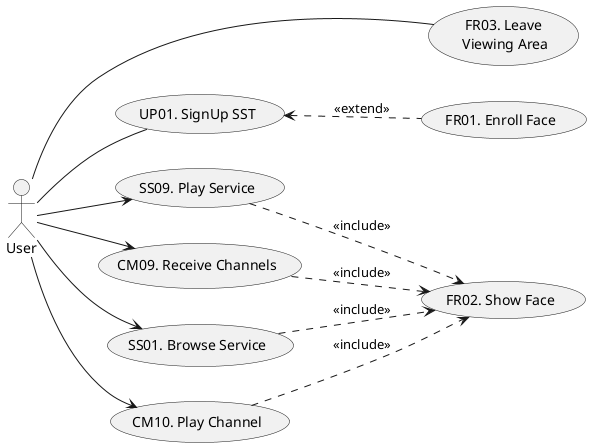 @startuml
skinparam shadowing false
left to right direction
skinparam backgroundcolor transparent

' Face Recognition -> FR
(FR01. Enroll Face) as FR01
(FR02. Show Face) as FR02
(FR03. Leave\n Viewing Area) as FR03

(CM09. Receive Channels) as CM09

(UP01. SignUp SST) as UP01

(CM10. Play Channel) as CM10

(SS09. Play Service) as SS09

(SS01. Browse Service) as SS01

UP01 <.. FR01 : <<extend>>
CM09 ..> FR02 : <<include>>
CM10 ..> FR02 : <<include>>

SS09 ..> FR02 : <<include>>
SS01 ..> FR02 : <<include>>

:User: --- FR03
:User: --> CM09
:User: --> CM10
:User: --> SS09
:User: --> SS01
:User: -- UP01 

@enduml